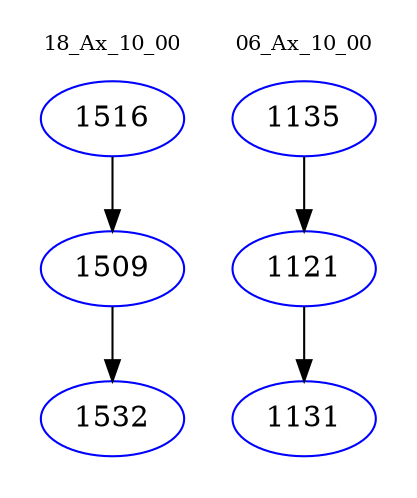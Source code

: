 digraph{
subgraph cluster_0 {
color = white
label = "18_Ax_10_00";
fontsize=10;
T0_1516 [label="1516", color="blue"]
T0_1516 -> T0_1509 [color="black"]
T0_1509 [label="1509", color="blue"]
T0_1509 -> T0_1532 [color="black"]
T0_1532 [label="1532", color="blue"]
}
subgraph cluster_1 {
color = white
label = "06_Ax_10_00";
fontsize=10;
T1_1135 [label="1135", color="blue"]
T1_1135 -> T1_1121 [color="black"]
T1_1121 [label="1121", color="blue"]
T1_1121 -> T1_1131 [color="black"]
T1_1131 [label="1131", color="blue"]
}
}
